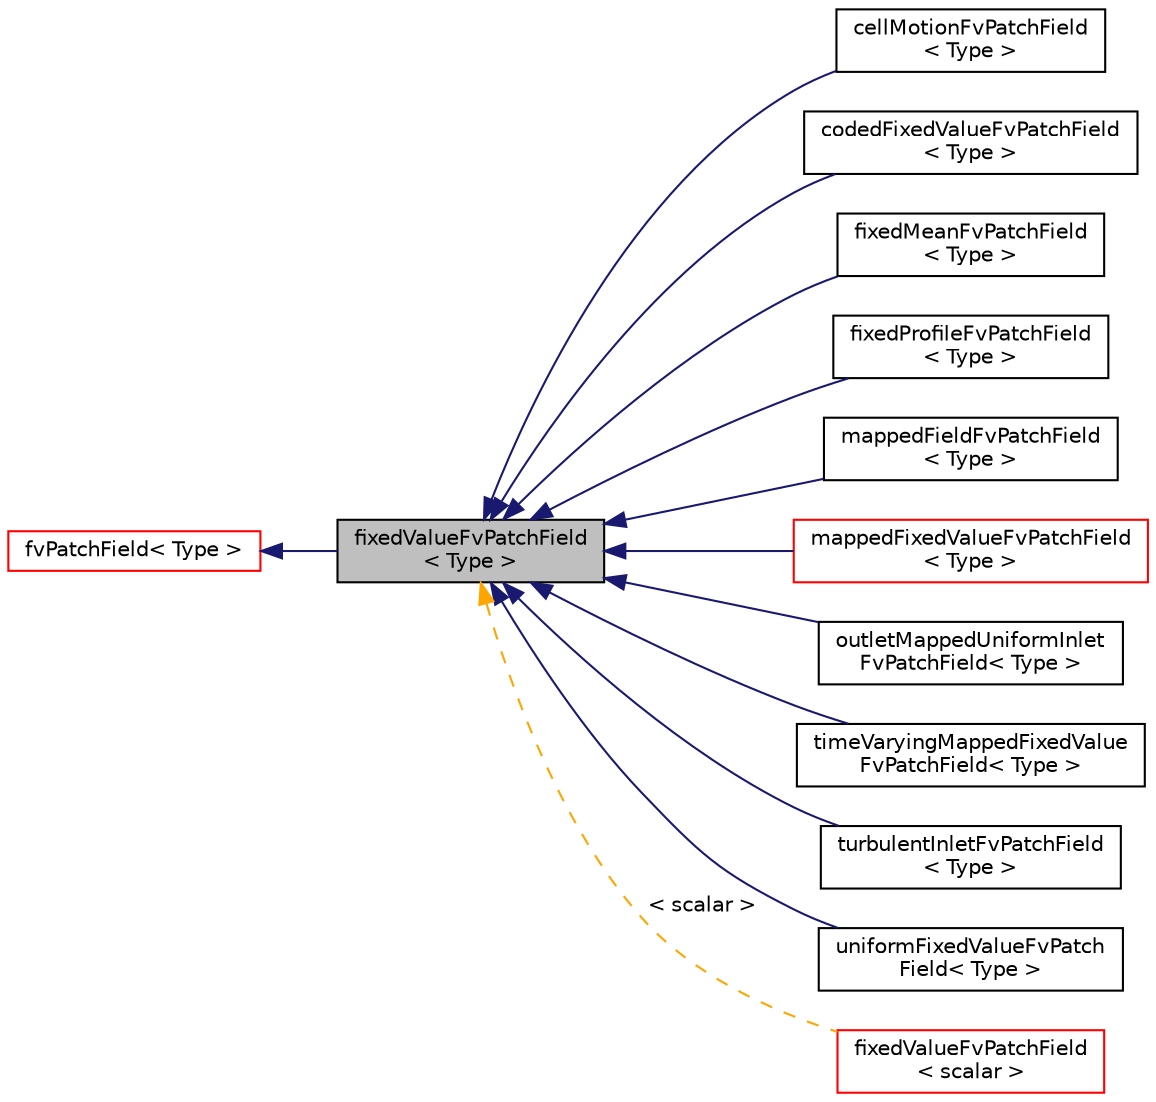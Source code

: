 digraph "fixedValueFvPatchField&lt; Type &gt;"
{
  bgcolor="transparent";
  edge [fontname="Helvetica",fontsize="10",labelfontname="Helvetica",labelfontsize="10"];
  node [fontname="Helvetica",fontsize="10",shape=record];
  rankdir="LR";
  Node1 [label="fixedValueFvPatchField\l\< Type \>",height=0.2,width=0.4,color="black", fillcolor="grey75", style="filled", fontcolor="black"];
  Node2 -> Node1 [dir="back",color="midnightblue",fontsize="10",style="solid",fontname="Helvetica"];
  Node2 [label="fvPatchField\< Type \>",height=0.2,width=0.4,color="red",URL="$a00903.html",tooltip="Abstract base class with a fat-interface to all derived classes covering all possible ways in which t..."];
  Node1 -> Node3 [dir="back",color="midnightblue",fontsize="10",style="solid",fontname="Helvetica"];
  Node3 [label="cellMotionFvPatchField\l\< Type \>",height=0.2,width=0.4,color="black",URL="$a00219.html",tooltip="Foam::cellMotionFvPatchField. "];
  Node1 -> Node4 [dir="back",color="midnightblue",fontsize="10",style="solid",fontname="Helvetica"];
  Node4 [label="codedFixedValueFvPatchField\l\< Type \>",height=0.2,width=0.4,color="black",URL="$a00301.html",tooltip="Constructs on-the-fly a new boundary condition (derived from fixedValueFvPatchField) which is then us..."];
  Node1 -> Node5 [dir="back",color="midnightblue",fontsize="10",style="solid",fontname="Helvetica"];
  Node5 [label="fixedMeanFvPatchField\l\< Type \>",height=0.2,width=0.4,color="black",URL="$a00838.html",tooltip="This boundary condition extrapolates field to the patch using the near-cell values and adjusts the di..."];
  Node1 -> Node6 [dir="back",color="midnightblue",fontsize="10",style="solid",fontname="Helvetica"];
  Node6 [label="fixedProfileFvPatchField\l\< Type \>",height=0.2,width=0.4,color="black",URL="$a00844.html",tooltip="This boundary condition provides a fixed value profile condition. "];
  Node1 -> Node7 [dir="back",color="midnightblue",fontsize="10",style="solid",fontname="Helvetica"];
  Node7 [label="mappedFieldFvPatchField\l\< Type \>",height=0.2,width=0.4,color="black",URL="$a01451.html",tooltip="This boundary condition provides a self-contained version of the mapped condition. It does not use information on the patch; instead it holds thr data locally. "];
  Node1 -> Node8 [dir="back",color="midnightblue",fontsize="10",style="solid",fontname="Helvetica"];
  Node8 [label="mappedFixedValueFvPatchField\l\< Type \>",height=0.2,width=0.4,color="red",URL="$a01454.html",tooltip="This boundary condition maps the value at a set of cells or patch faces back to *this. "];
  Node1 -> Node9 [dir="back",color="midnightblue",fontsize="10",style="solid",fontname="Helvetica"];
  Node9 [label="outletMappedUniformInlet\lFvPatchField\< Type \>",height=0.2,width=0.4,color="black",URL="$a01795.html",tooltip="This boundary conditon averages the field over the \"outlet\" patch specified by name \"outletPatchName\"..."];
  Node1 -> Node10 [dir="back",color="midnightblue",fontsize="10",style="solid",fontname="Helvetica"];
  Node10 [label="timeVaryingMappedFixedValue\lFvPatchField\< Type \>",height=0.2,width=0.4,color="black",URL="$a02710.html",tooltip="This boundary conditions interpolates the values from a set of supplied points in space and time..."];
  Node1 -> Node11 [dir="back",color="midnightblue",fontsize="10",style="solid",fontname="Helvetica"];
  Node11 [label="turbulentInletFvPatchField\l\< Type \>",height=0.2,width=0.4,color="black",URL="$a02796.html",tooltip="This boundary condition generates a fluctuating inlet condition by adding a random component to a ref..."];
  Node1 -> Node12 [dir="back",color="midnightblue",fontsize="10",style="solid",fontname="Helvetica"];
  Node12 [label="uniformFixedValueFvPatch\lField\< Type \>",height=0.2,width=0.4,color="black",URL="$a02862.html",tooltip="This boundary condition provides a uniform fixed value condition. "];
  Node1 -> Node13 [dir="back",color="orange",fontsize="10",style="dashed",label=" \< scalar \>" ,fontname="Helvetica"];
  Node13 [label="fixedValueFvPatchField\l\< scalar \>",height=0.2,width=0.4,color="red",URL="$a00852.html"];
}
